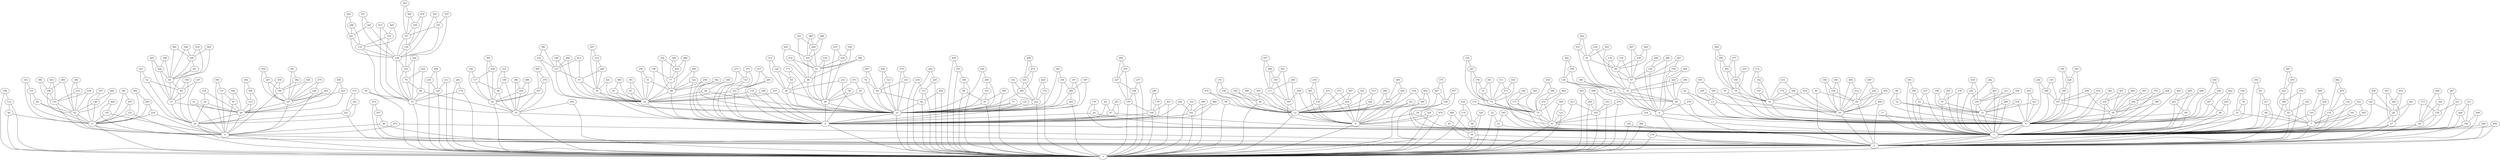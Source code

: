 graph G {
  1 -- 2;
  2 -- 3;
  3 -- 1;
  4 -- 1;
  4 -- 2;
  5 -- 2;
  5 -- 3;
  6 -- 4;
  6 -- 2;
  7 -- 1;
  7 -- 2;
  8 -- 3;
  8 -- 1;
  9 -- 3;
  9 -- 1;
  10 -- 4;
  10 -- 2;
  11 -- 5;
  11 -- 3;
  12 -- 9;
  12 -- 3;
  13 -- 10;
  13 -- 4;
  14 -- 8;
  14 -- 3;
  15 -- 14;
  15 -- 3;
  16 -- 10;
  16 -- 4;
  17 -- 4;
  17 -- 1;
  18 -- 2;
  18 -- 3;
  19 -- 7;
  19 -- 2;
  20 -- 14;
  20 -- 3;
  21 -- 8;
  21 -- 3;
  22 -- 21;
  22 -- 8;
  23 -- 3;
  23 -- 1;
  24 -- 21;
  24 -- 8;
  25 -- 5;
  25 -- 2;
  26 -- 8;
  26 -- 1;
  27 -- 1;
  27 -- 2;
  28 -- 27;
  28 -- 1;
  29 -- 25;
  29 -- 5;
  30 -- 16;
  30 -- 4;
  31 -- 4;
  31 -- 1;
  32 -- 31;
  32 -- 4;
  33 -- 23;
  33 -- 3;
  34 -- 22;
  34 -- 8;
  35 -- 16;
  35 -- 4;
  36 -- 5;
  36 -- 2;
  37 -- 29;
  37 -- 25;
  38 -- 24;
  38 -- 21;
  39 -- 29;
  39 -- 25;
  40 -- 6;
  40 -- 2;
  41 -- 22;
  41 -- 21;
  42 -- 21;
  42 -- 3;
  43 -- 31;
  43 -- 1;
  44 -- 18;
  44 -- 2;
  45 -- 22;
  45 -- 21;
  46 -- 22;
  46 -- 8;
  47 -- 21;
  47 -- 3;
  48 -- 42;
  48 -- 21;
  49 -- 37;
  49 -- 25;
  50 -- 15;
  50 -- 3;
  51 -- 46;
  51 -- 22;
  52 -- 49;
  52 -- 25;
  53 -- 29;
  53 -- 5;
  54 -- 9;
  54 -- 1;
  55 -- 40;
  55 -- 6;
  56 -- 24;
  56 -- 8;
  57 -- 34;
  57 -- 22;
  58 -- 12;
  58 -- 3;
  59 -- 4;
  59 -- 1;
  60 -- 11;
  60 -- 3;
  61 -- 3;
  61 -- 1;
  62 -- 13;
  62 -- 4;
  63 -- 38;
  63 -- 21;
  64 -- 12;
  64 -- 3;
  65 -- 49;
  65 -- 37;
  66 -- 38;
  66 -- 24;
  67 -- 8;
  67 -- 1;
  68 -- 7;
  68 -- 1;
  69 -- 15;
  69 -- 14;
  70 -- 61;
  70 -- 1;
  71 -- 21;
  71 -- 8;
  72 -- 48;
  72 -- 21;
  73 -- 70;
  73 -- 61;
  74 -- 73;
  74 -- 70;
  75 -- 31;
  75 -- 1;
  76 -- 19;
  76 -- 2;
  77 -- 46;
  77 -- 22;
  78 -- 40;
  78 -- 6;
  79 -- 69;
  79 -- 15;
  80 -- 1;
  80 -- 2;
  81 -- 66;
  81 -- 24;
  82 -- 10;
  82 -- 2;
  83 -- 67;
  83 -- 8;
  84 -- 22;
  84 -- 21;
  85 -- 82;
  85 -- 2;
  86 -- 20;
  86 -- 14;
  87 -- 78;
  87 -- 6;
  88 -- 32;
  88 -- 4;
  89 -- 87;
  89 -- 78;
  90 -- 4;
  90 -- 1;
  91 -- 89;
  91 -- 78;
  92 -- 11;
  92 -- 5;
  93 -- 7;
  93 -- 2;
  94 -- 92;
  94 -- 11;
  95 -- 24;
  95 -- 21;
  96 -- 18;
  96 -- 3;
  97 -- 29;
  97 -- 5;
  98 -- 47;
  98 -- 3;
  99 -- 4;
  99 -- 2;
  100 -- 1;
  100 -- 2;
  101 -- 47;
  101 -- 21;
  102 -- 22;
  102 -- 8;
  103 -- 7;
  103 -- 1;
  104 -- 8;
  104 -- 3;
  105 -- 12;
  105 -- 9;
  106 -- 82;
  106 -- 10;
  107 -- 36;
  107 -- 2;
  108 -- 75;
  108 -- 31;
  109 -- 64;
  109 -- 12;
  110 -- 29;
  110 -- 25;
  111 -- 105;
  111 -- 12;
  112 -- 60;
  112 -- 3;
  113 -- 42;
  113 -- 3;
  114 -- 96;
  114 -- 3;
  115 -- 57;
  115 -- 22;
  116 -- 70;
  116 -- 61;
  117 -- 86;
  117 -- 20;
  118 -- 22;
  118 -- 8;
  119 -- 7;
  119 -- 1;
  120 -- 63;
  120 -- 38;
  121 -- 61;
  121 -- 3;
  122 -- 46;
  122 -- 8;
  123 -- 48;
  123 -- 21;
  124 -- 79;
  124 -- 15;
  125 -- 21;
  125 -- 8;
  126 -- 15;
  126 -- 3;
  127 -- 29;
  127 -- 5;
  128 -- 124;
  128 -- 15;
  129 -- 54;
  129 -- 1;
  130 -- 12;
  130 -- 9;
  131 -- 94;
  131 -- 11;
  132 -- 119;
  132 -- 1;
  133 -- 128;
  133 -- 15;
  134 -- 89;
  134 -- 87;
  135 -- 92;
  135 -- 5;
  136 -- 55;
  136 -- 40;
  137 -- 97;
  137 -- 5;
  138 -- 77;
  138 -- 22;
  139 -- 128;
  139 -- 124;
  140 -- 35;
  140 -- 16;
  141 -- 16;
  141 -- 4;
  142 -- 28;
  142 -- 1;
  143 -- 11;
  143 -- 5;
  144 -- 87;
  144 -- 6;
  145 -- 61;
  145 -- 3;
  146 -- 76;
  146 -- 19;
  147 -- 59;
  147 -- 4;
  148 -- 92;
  148 -- 11;
  149 -- 117;
  149 -- 20;
  150 -- 104;
  150 -- 3;
  151 -- 11;
  151 -- 3;
  152 -- 115;
  152 -- 22;
  153 -- 102;
  153 -- 8;
  154 -- 89;
  154 -- 87;
  155 -- 39;
  155 -- 29;
  156 -- 49;
  156 -- 37;
  157 -- 139;
  157 -- 128;
  158 -- 80;
  158 -- 1;
  159 -- 87;
  159 -- 6;
  160 -- 106;
  160 -- 10;
  161 -- 8;
  161 -- 3;
  162 -- 141;
  162 -- 16;
  163 -- 131;
  163 -- 11;
  164 -- 93;
  164 -- 2;
  165 -- 157;
  165 -- 139;
  166 -- 112;
  166 -- 3;
  167 -- 148;
  167 -- 11;
  168 -- 115;
  168 -- 22;
  169 -- 20;
  169 -- 14;
  170 -- 26;
  170 -- 1;
  171 -- 63;
  171 -- 21;
  172 -- 162;
  172 -- 16;
  173 -- 158;
  173 -- 80;
  174 -- 16;
  174 -- 4;
  175 -- 15;
  175 -- 3;
  176 -- 74;
  176 -- 73;
  177 -- 70;
  177 -- 1;
  178 -- 109;
  178 -- 12;
  179 -- 104;
  179 -- 8;
  180 -- 98;
  180 -- 3;
  181 -- 7;
  181 -- 2;
  182 -- 93;
  182 -- 7;
  183 -- 81;
  183 -- 66;
  184 -- 12;
  184 -- 9;
  185 -- 86;
  185 -- 14;
  186 -- 169;
  186 -- 14;
  187 -- 99;
  187 -- 4;
  188 -- 147;
  188 -- 4;
  189 -- 136;
  189 -- 55;
  190 -- 147;
  190 -- 4;
  191 -- 157;
  191 -- 128;
  192 -- 3;
  192 -- 1;
  193 -- 31;
  193 -- 1;
  194 -- 158;
  194 -- 80;
  195 -- 111;
  195 -- 105;
  196 -- 135;
  196 -- 92;
  197 -- 49;
  197 -- 25;
  198 -- 150;
  198 -- 3;
  199 -- 127;
  199 -- 5;
  200 -- 101;
  200 -- 21;
  201 -- 130;
  201 -- 9;
  202 -- 65;
  202 -- 37;
  203 -- 183;
  203 -- 66;
  204 -- 57;
  204 -- 34;
  205 -- 99;
  205 -- 4;
  206 -- 117;
  206 -- 20;
  207 -- 129;
  207 -- 1;
  208 -- 100;
  208 -- 1;
  209 -- 100;
  209 -- 2;
  210 -- 135;
  210 -- 92;
  211 -- 158;
  211 -- 1;
  212 -- 82;
  212 -- 10;
  213 -- 145;
  213 -- 61;
  214 -- 204;
  214 -- 34;
  215 -- 130;
  215 -- 9;
  216 -- 11;
  216 -- 5;
  217 -- 68;
  217 -- 1;
  218 -- 113;
  218 -- 3;
  219 -- 81;
  219 -- 66;
  220 -- 82;
  220 -- 10;
  221 -- 25;
  221 -- 2;
  222 -- 21;
  222 -- 3;
  223 -- 164;
  223 -- 93;
  224 -- 78;
  224 -- 40;
  225 -- 193;
  225 -- 1;
  226 -- 127;
  226 -- 5;
  227 -- 198;
  227 -- 150;
  228 -- 190;
  228 -- 4;
  229 -- 77;
  229 -- 46;
  230 -- 81;
  230 -- 24;
  231 -- 91;
  231 -- 78;
  232 -- 81;
  232 -- 24;
  233 -- 38;
  233 -- 21;
  234 -- 91;
  234 -- 89;
  235 -- 126;
  235 -- 3;
  236 -- 103;
  236 -- 1;
  237 -- 232;
  237 -- 24;
  238 -- 89;
  238 -- 87;
  239 -- 114;
  239 -- 96;
  240 -- 179;
  240 -- 104;
  241 -- 133;
  241 -- 128;
  242 -- 12;
  242 -- 9;
  243 -- 21;
  243 -- 3;
  244 -- 188;
  244 -- 4;
  245 -- 113;
  245 -- 3;
  246 -- 243;
  246 -- 21;
  247 -- 176;
  247 -- 73;
  248 -- 31;
  248 -- 1;
  249 -- 105;
  249 -- 9;
  250 -- 43;
  250 -- 1;
  251 -- 67;
  251 -- 8;
  252 -- 245;
  252 -- 3;
  253 -- 5;
  253 -- 2;
  254 -- 145;
  254 -- 3;
  255 -- 75;
  255 -- 1;
  256 -- 187;
  256 -- 4;
  257 -- 151;
  257 -- 11;
  258 -- 13;
  258 -- 4;
  259 -- 46;
  259 -- 8;
  260 -- 144;
  260 -- 6;
  261 -- 90;
  261 -- 1;
  262 -- 161;
  262 -- 8;
  263 -- 193;
  263 -- 1;
  264 -- 127;
  264 -- 29;
  265 -- 202;
  265 -- 37;
  266 -- 115;
  266 -- 22;
  267 -- 72;
  267 -- 48;
  268 -- 1;
  268 -- 2;
  269 -- 183;
  269 -- 81;
  270 -- 107;
  270 -- 2;
  271 -- 73;
  271 -- 70;
  272 -- 70;
  272 -- 61;
  273 -- 184;
  273 -- 12;
  274 -- 145;
  274 -- 3;
  275 -- 153;
  275 -- 8;
  276 -- 227;
  276 -- 150;
  277 -- 198;
  277 -- 3;
  278 -- 201;
  278 -- 130;
  279 -- 2;
  279 -- 3;
  280 -- 28;
  280 -- 27;
  281 -- 102;
  281 -- 8;
  282 -- 263;
  282 -- 1;
  283 -- 175;
  283 -- 3;
  284 -- 148;
  284 -- 92;
  285 -- 111;
  285 -- 12;
  286 -- 12;
  286 -- 9;
  287 -- 211;
  287 -- 1;
  288 -- 22;
  288 -- 8;
  289 -- 286;
  289 -- 12;
  290 -- 78;
  290 -- 40;
  291 -- 140;
  291 -- 35;
  292 -- 124;
  292 -- 15;
  293 -- 216;
  293 -- 11;
  294 -- 123;
  294 -- 21;
  295 -- 291;
  295 -- 35;
  296 -- 276;
  296 -- 227;
  297 -- 199;
  297 -- 127;
  298 -- 241;
  298 -- 133;
  299 -- 147;
  299 -- 59;
  300 -- 210;
  300 -- 92;
  301 -- 65;
  301 -- 37;
  302 -- 189;
  302 -- 136;
  303 -- 91;
  303 -- 78;
  304 -- 97;
  304 -- 29;
  305 -- 13;
  305 -- 10;
  306 -- 16;
  306 -- 10;
  307 -- 20;
  307 -- 14;
  308 -- 222;
  308 -- 21;
  309 -- 206;
  309 -- 20;
  310 -- 133;
  310 -- 15;
  311 -- 271;
  311 -- 73;
  312 -- 120;
  312 -- 38;
  313 -- 242;
  313 -- 12;
  314 -- 308;
  314 -- 222;
  315 -- 185;
  315 -- 86;
  316 -- 59;
  316 -- 1;
  317 -- 208;
  317 -- 100;
  318 -- 31;
  318 -- 4;
  319 -- 140;
  319 -- 35;
  320 -- 177;
  320 -- 1;
  321 -- 193;
  321 -- 31;
  322 -- 177;
  322 -- 70;
  323 -- 269;
  323 -- 81;
  324 -- 96;
  324 -- 18;
  325 -- 308;
  325 -- 222;
  326 -- 272;
  326 -- 70;
  327 -- 184;
  327 -- 12;
  328 -- 9;
  328 -- 3;
  329 -- 64;
  329 -- 12;
  330 -- 247;
  330 -- 73;
  331 -- 161;
  331 -- 3;
  332 -- 184;
  332 -- 9;
  333 -- 48;
  333 -- 21;
  334 -- 61;
  334 -- 1;
  335 -- 188;
  335 -- 147;
  336 -- 232;
  336 -- 81;
  337 -- 43;
  337 -- 1;
  338 -- 246;
  338 -- 21;
  339 -- 228;
  339 -- 190;
  340 -- 241;
  340 -- 128;
  341 -- 217;
  341 -- 1;
  342 -- 293;
  342 -- 11;
  343 -- 338;
  343 -- 21;
  344 -- 59;
  344 -- 4;
  345 -- 23;
  345 -- 1;
  346 -- 110;
  346 -- 29;
  347 -- 344;
  347 -- 59;
  348 -- 55;
  348 -- 6;
  349 -- 301;
  349 -- 65;
  350 -- 51;
  350 -- 22;
  351 -- 12;
  351 -- 9;
  352 -- 191;
  352 -- 128;
  353 -- 145;
  353 -- 3;
  354 -- 229;
  354 -- 46;
  355 -- 191;
  355 -- 128;
  356 -- 341;
  356 -- 1;
  357 -- 246;
  357 -- 21;
  358 -- 202;
  358 -- 65;
  359 -- 199;
  359 -- 127;
  360 -- 165;
  360 -- 157;
  361 -- 45;
  361 -- 22;
  362 -- 316;
  362 -- 1;
  363 -- 360;
  363 -- 157;
  364 -- 349;
  364 -- 65;
  365 -- 7;
  365 -- 1;
  366 -- 81;
  366 -- 66;
  367 -- 316;
  367 -- 59;
  368 -- 195;
  368 -- 111;
  369 -- 12;
  369 -- 3;
  370 -- 164;
  370 -- 2;
  371 -- 340;
  371 -- 128;
  372 -- 222;
  372 -- 3;
  373 -- 153;
  373 -- 8;
  374 -- 333;
  374 -- 21;
  375 -- 207;
  375 -- 129;
  376 -- 344;
  376 -- 4;
  377 -- 291;
  377 -- 140;
  378 -- 75;
  378 -- 1;
  379 -- 307;
  379 -- 14;
  380 -- 3;
  380 -- 1;
  381 -- 257;
  381 -- 11;
  382 -- 199;
  382 -- 127;
  383 -- 152;
  383 -- 115;
  384 -- 229;
  384 -- 77;
  385 -- 379;
  385 -- 307;
  386 -- 269;
  386 -- 183;
  387 -- 280;
  387 -- 27;
  388 -- 64;
  388 -- 12;
  389 -- 161;
  389 -- 3;
  390 -- 137;
  390 -- 5;
  391 -- 250;
  391 -- 1;
  392 -- 46;
  392 -- 8;
  393 -- 180;
  393 -- 3;
  394 -- 349;
  394 -- 65;
  395 -- 64;
  395 -- 12;
  396 -- 59;
  396 -- 1;
  397 -- 246;
  397 -- 21;
  398 -- 196;
  398 -- 135;
  399 -- 121;
  399 -- 61;
  400 -- 224;
  400 -- 40;
  401 -- 104;
  401 -- 3;
  402 -- 346;
  402 -- 110;
  403 -- 14;
  403 -- 3;
  404 -- 212;
  404 -- 10;
  405 -- 393;
  405 -- 3;
  406 -- 286;
  406 -- 9;
  407 -- 238;
  407 -- 87;
  408 -- 235;
  408 -- 126;
  409 -- 236;
  409 -- 103;
  410 -- 271;
  410 -- 73;
  411 -- 31;
  411 -- 4;
  412 -- 115;
  412 -- 57;
  413 -- 126;
  413 -- 3;
  414 -- 16;
  414 -- 10;
  415 -- 310;
  415 -- 15;
  416 -- 349;
  416 -- 65;
  417 -- 281;
  417 -- 102;
  418 -- 225;
  418 -- 193;
  419 -- 305;
  419 -- 13;
  420 -- 79;
  420 -- 69;
  421 -- 34;
  421 -- 22;
  422 -- 205;
  422 -- 4;
  423 -- 195;
  423 -- 105;
  424 -- 372;
  424 -- 222;
  425 -- 127;
  425 -- 29;
  426 -- 199;
  426 -- 127;
  427 -- 52;
  427 -- 25;
  428 -- 344;
  428 -- 59;
  429 -- 238;
  429 -- 89;
  430 -- 326;
  430 -- 70;
  431 -- 306;
  431 -- 16;
  432 -- 147;
  432 -- 4;
  433 -- 365;
  433 -- 7;
  434 -- 369;
  434 -- 12;
  435 -- 132;
  435 -- 119;
  436 -- 200;
  436 -- 21;
  437 -- 22;
  437 -- 8;
  438 -- 135;
  438 -- 92;
  439 -- 425;
  439 -- 29;
  440 -- 10;
  440 -- 2;
  441 -- 74;
  441 -- 73;
  442 -- 231;
  442 -- 91;
  443 -- 196;
  443 -- 135;
  444 -- 261;
  444 -- 1;
  445 -- 310;
  445 -- 133;
  446 -- 194;
  446 -- 80;
  447 -- 214;
  447 -- 34;
  448 -- 84;
  448 -- 21;
  449 -- 295;
  449 -- 35;
  450 -- 82;
  450 -- 10;
  451 -- 221;
  451 -- 25;
  452 -- 42;
  452 -- 3;
  453 -- 280;
  453 -- 28;
  454 -- 297;
  454 -- 127;
  455 -- 411;
  455 -- 4;
  456 -- 142;
  456 -- 28;
  457 -- 368;
  457 -- 111;
  458 -- 1;
  458 -- 2;
  459 -- 256;
  459 -- 4;
  460 -- 144;
  460 -- 6;
  461 -- 382;
  461 -- 127;
  462 -- 369;
  462 -- 3;
  463 -- 254;
  463 -- 3;
  464 -- 272;
  464 -- 70;
  465 -- 261;
  465 -- 1;
  466 -- 161;
  466 -- 8;
  467 -- 159;
  467 -- 87;
  468 -- 44;
  468 -- 18;
  469 -- 196;
  469 -- 92;
  470 -- 223;
  470 -- 93;
  471 -- 451;
  471 -- 221;
  472 -- 325;
  472 -- 308;
  473 -- 95;
  473 -- 24;
  474 -- 6;
  474 -- 4;
  475 -- 226;
  475 -- 127;
  476 -- 9;
  476 -- 3;
  477 -- 129;
  477 -- 54;
  478 -- 165;
  478 -- 139;
  479 -- 58;
  479 -- 12;
  480 -- 169;
  480 -- 20;
  481 -- 28;
  481 -- 27;
  482 -- 435;
  482 -- 119;
  483 -- 122;
  483 -- 46;
  484 -- 316;
  484 -- 59;
  485 -- 41;
  485 -- 22;
  486 -- 353;
  486 -- 145;
  487 -- 220;
  487 -- 82;
  488 -- 269;
  488 -- 183;
  489 -- 229;
  489 -- 77;
  490 -- 47;
  490 -- 3;
  491 -- 228;
  491 -- 4;
  492 -- 349;
  492 -- 65;
  493 -- 106;
  493 -- 10;
  494 -- 143;
  494 -- 5;
  495 -- 406;
  495 -- 286;
  496 -- 298;
  496 -- 241;
  497 -- 470;
  497 -- 223;
  498 -- 472;
  498 -- 325;
  499 -- 261;
  499 -- 90;
  500 -- 193;
  500 -- 1;
}
